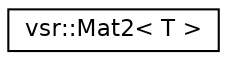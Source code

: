 digraph G
{
  edge [fontname="Helvetica",fontsize="11",labelfontname="Helvetica",labelfontsize="11"];
  node [fontname="Helvetica",fontsize="11",shape=record];
  rankdir="LR";
  Node1 [label="vsr::Mat2\< T \>",height=0.2,width=0.4,color="black", fillcolor="white", style="filled",URL="$classvsr_1_1_mat2.html"];
}
